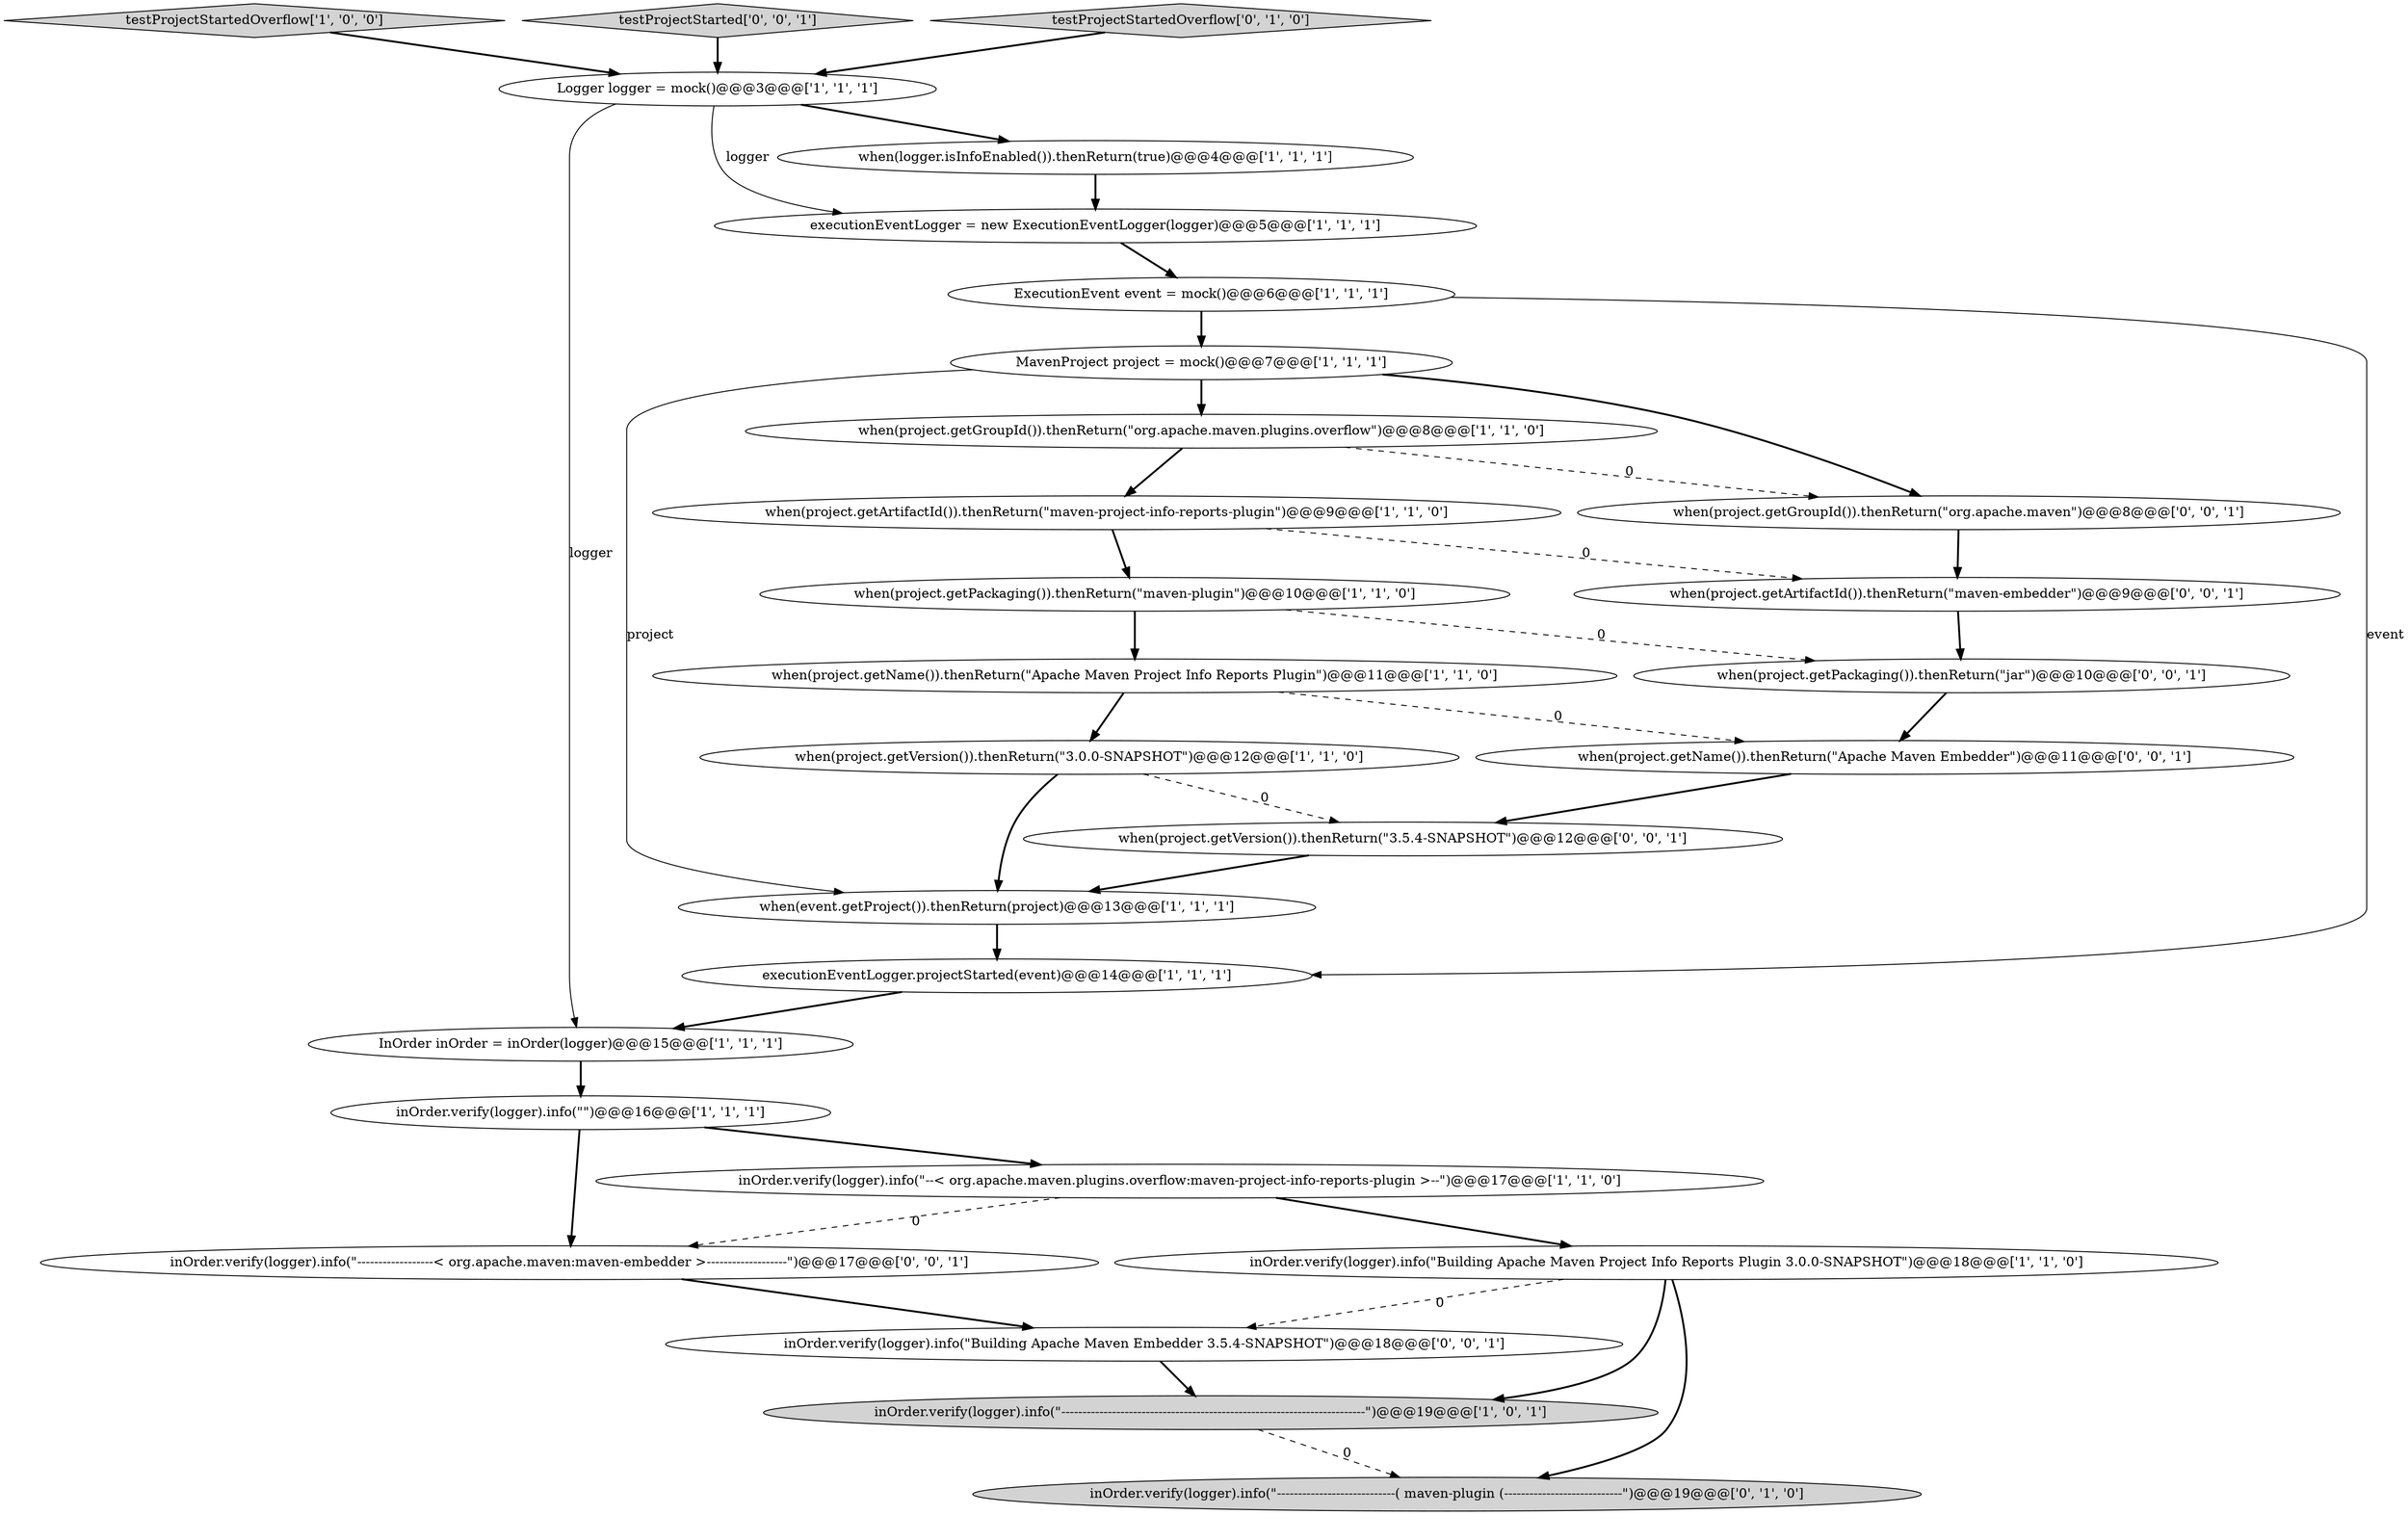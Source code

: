 digraph {
1 [style = filled, label = "testProjectStartedOverflow['1', '0', '0']", fillcolor = lightgray, shape = diamond image = "AAA0AAABBB1BBB"];
3 [style = filled, label = "MavenProject project = mock()@@@7@@@['1', '1', '1']", fillcolor = white, shape = ellipse image = "AAA0AAABBB1BBB"];
10 [style = filled, label = "InOrder inOrder = inOrder(logger)@@@15@@@['1', '1', '1']", fillcolor = white, shape = ellipse image = "AAA0AAABBB1BBB"];
15 [style = filled, label = "Logger logger = mock()@@@3@@@['1', '1', '1']", fillcolor = white, shape = ellipse image = "AAA0AAABBB1BBB"];
11 [style = filled, label = "inOrder.verify(logger).info(\"------------------------------------------------------------------------\")@@@19@@@['1', '0', '1']", fillcolor = lightgray, shape = ellipse image = "AAA0AAABBB1BBB"];
20 [style = filled, label = "testProjectStarted['0', '0', '1']", fillcolor = lightgray, shape = diamond image = "AAA0AAABBB3BBB"];
9 [style = filled, label = "inOrder.verify(logger).info(\"Building Apache Maven Project Info Reports Plugin 3.0.0-SNAPSHOT\")@@@18@@@['1', '1', '0']", fillcolor = white, shape = ellipse image = "AAA0AAABBB1BBB"];
7 [style = filled, label = "when(project.getGroupId()).thenReturn(\"org.apache.maven.plugins.overflow\")@@@8@@@['1', '1', '0']", fillcolor = white, shape = ellipse image = "AAA0AAABBB1BBB"];
13 [style = filled, label = "when(project.getVersion()).thenReturn(\"3.0.0-SNAPSHOT\")@@@12@@@['1', '1', '0']", fillcolor = white, shape = ellipse image = "AAA0AAABBB1BBB"];
22 [style = filled, label = "when(project.getPackaging()).thenReturn(\"jar\")@@@10@@@['0', '0', '1']", fillcolor = white, shape = ellipse image = "AAA0AAABBB3BBB"];
12 [style = filled, label = "when(project.getPackaging()).thenReturn(\"maven-plugin\")@@@10@@@['1', '1', '0']", fillcolor = white, shape = ellipse image = "AAA0AAABBB1BBB"];
21 [style = filled, label = "inOrder.verify(logger).info(\"------------------< org.apache.maven:maven-embedder >-------------------\")@@@17@@@['0', '0', '1']", fillcolor = white, shape = ellipse image = "AAA0AAABBB3BBB"];
18 [style = filled, label = "testProjectStartedOverflow['0', '1', '0']", fillcolor = lightgray, shape = diamond image = "AAA0AAABBB2BBB"];
27 [style = filled, label = "when(project.getArtifactId()).thenReturn(\"maven-embedder\")@@@9@@@['0', '0', '1']", fillcolor = white, shape = ellipse image = "AAA0AAABBB3BBB"];
8 [style = filled, label = "inOrder.verify(logger).info(\"\")@@@16@@@['1', '1', '1']", fillcolor = white, shape = ellipse image = "AAA0AAABBB1BBB"];
16 [style = filled, label = "inOrder.verify(logger).info(\"--< org.apache.maven.plugins.overflow:maven-project-info-reports-plugin >--\")@@@17@@@['1', '1', '0']", fillcolor = white, shape = ellipse image = "AAA0AAABBB1BBB"];
6 [style = filled, label = "when(event.getProject()).thenReturn(project)@@@13@@@['1', '1', '1']", fillcolor = white, shape = ellipse image = "AAA0AAABBB1BBB"];
23 [style = filled, label = "when(project.getVersion()).thenReturn(\"3.5.4-SNAPSHOT\")@@@12@@@['0', '0', '1']", fillcolor = white, shape = ellipse image = "AAA0AAABBB3BBB"];
0 [style = filled, label = "ExecutionEvent event = mock()@@@6@@@['1', '1', '1']", fillcolor = white, shape = ellipse image = "AAA0AAABBB1BBB"];
24 [style = filled, label = "when(project.getName()).thenReturn(\"Apache Maven Embedder\")@@@11@@@['0', '0', '1']", fillcolor = white, shape = ellipse image = "AAA0AAABBB3BBB"];
4 [style = filled, label = "when(project.getName()).thenReturn(\"Apache Maven Project Info Reports Plugin\")@@@11@@@['1', '1', '0']", fillcolor = white, shape = ellipse image = "AAA0AAABBB1BBB"];
25 [style = filled, label = "when(project.getGroupId()).thenReturn(\"org.apache.maven\")@@@8@@@['0', '0', '1']", fillcolor = white, shape = ellipse image = "AAA0AAABBB3BBB"];
14 [style = filled, label = "when(logger.isInfoEnabled()).thenReturn(true)@@@4@@@['1', '1', '1']", fillcolor = white, shape = ellipse image = "AAA0AAABBB1BBB"];
2 [style = filled, label = "executionEventLogger = new ExecutionEventLogger(logger)@@@5@@@['1', '1', '1']", fillcolor = white, shape = ellipse image = "AAA0AAABBB1BBB"];
19 [style = filled, label = "inOrder.verify(logger).info(\"----------------------------( maven-plugin (----------------------------\")@@@19@@@['0', '1', '0']", fillcolor = lightgray, shape = ellipse image = "AAA1AAABBB2BBB"];
26 [style = filled, label = "inOrder.verify(logger).info(\"Building Apache Maven Embedder 3.5.4-SNAPSHOT\")@@@18@@@['0', '0', '1']", fillcolor = white, shape = ellipse image = "AAA0AAABBB3BBB"];
17 [style = filled, label = "when(project.getArtifactId()).thenReturn(\"maven-project-info-reports-plugin\")@@@9@@@['1', '1', '0']", fillcolor = white, shape = ellipse image = "AAA0AAABBB1BBB"];
5 [style = filled, label = "executionEventLogger.projectStarted(event)@@@14@@@['1', '1', '1']", fillcolor = white, shape = ellipse image = "AAA0AAABBB1BBB"];
8->16 [style = bold, label=""];
9->19 [style = bold, label=""];
4->24 [style = dashed, label="0"];
9->11 [style = bold, label=""];
24->23 [style = bold, label=""];
22->24 [style = bold, label=""];
15->10 [style = solid, label="logger"];
12->4 [style = bold, label=""];
20->15 [style = bold, label=""];
13->6 [style = bold, label=""];
10->8 [style = bold, label=""];
17->12 [style = bold, label=""];
0->3 [style = bold, label=""];
9->26 [style = dashed, label="0"];
0->5 [style = solid, label="event"];
3->7 [style = bold, label=""];
5->10 [style = bold, label=""];
11->19 [style = dashed, label="0"];
8->21 [style = bold, label=""];
7->25 [style = dashed, label="0"];
27->22 [style = bold, label=""];
15->2 [style = solid, label="logger"];
13->23 [style = dashed, label="0"];
23->6 [style = bold, label=""];
17->27 [style = dashed, label="0"];
15->14 [style = bold, label=""];
21->26 [style = bold, label=""];
26->11 [style = bold, label=""];
3->25 [style = bold, label=""];
6->5 [style = bold, label=""];
1->15 [style = bold, label=""];
14->2 [style = bold, label=""];
7->17 [style = bold, label=""];
4->13 [style = bold, label=""];
2->0 [style = bold, label=""];
25->27 [style = bold, label=""];
16->21 [style = dashed, label="0"];
12->22 [style = dashed, label="0"];
3->6 [style = solid, label="project"];
16->9 [style = bold, label=""];
18->15 [style = bold, label=""];
}
